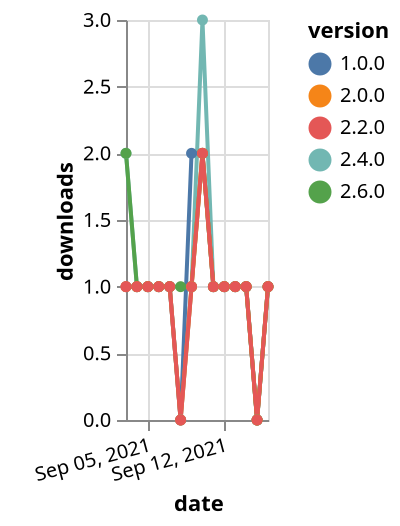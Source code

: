 {"$schema": "https://vega.github.io/schema/vega-lite/v5.json", "description": "A simple bar chart with embedded data.", "data": {"values": [{"date": "2021-09-03", "total": 198, "delta": 2, "version": "2.4.0"}, {"date": "2021-09-04", "total": 199, "delta": 1, "version": "2.4.0"}, {"date": "2021-09-05", "total": 200, "delta": 1, "version": "2.4.0"}, {"date": "2021-09-06", "total": 201, "delta": 1, "version": "2.4.0"}, {"date": "2021-09-07", "total": 202, "delta": 1, "version": "2.4.0"}, {"date": "2021-09-08", "total": 202, "delta": 0, "version": "2.4.0"}, {"date": "2021-09-09", "total": 203, "delta": 1, "version": "2.4.0"}, {"date": "2021-09-10", "total": 206, "delta": 3, "version": "2.4.0"}, {"date": "2021-09-11", "total": 207, "delta": 1, "version": "2.4.0"}, {"date": "2021-09-12", "total": 208, "delta": 1, "version": "2.4.0"}, {"date": "2021-09-13", "total": 209, "delta": 1, "version": "2.4.0"}, {"date": "2021-09-14", "total": 210, "delta": 1, "version": "2.4.0"}, {"date": "2021-09-15", "total": 210, "delta": 0, "version": "2.4.0"}, {"date": "2021-09-16", "total": 211, "delta": 1, "version": "2.4.0"}, {"date": "2021-09-03", "total": 196, "delta": 1, "version": "1.0.0"}, {"date": "2021-09-04", "total": 197, "delta": 1, "version": "1.0.0"}, {"date": "2021-09-05", "total": 198, "delta": 1, "version": "1.0.0"}, {"date": "2021-09-06", "total": 199, "delta": 1, "version": "1.0.0"}, {"date": "2021-09-07", "total": 200, "delta": 1, "version": "1.0.0"}, {"date": "2021-09-08", "total": 200, "delta": 0, "version": "1.0.0"}, {"date": "2021-09-09", "total": 202, "delta": 2, "version": "1.0.0"}, {"date": "2021-09-10", "total": 204, "delta": 2, "version": "1.0.0"}, {"date": "2021-09-11", "total": 205, "delta": 1, "version": "1.0.0"}, {"date": "2021-09-12", "total": 206, "delta": 1, "version": "1.0.0"}, {"date": "2021-09-13", "total": 207, "delta": 1, "version": "1.0.0"}, {"date": "2021-09-14", "total": 208, "delta": 1, "version": "1.0.0"}, {"date": "2021-09-15", "total": 208, "delta": 0, "version": "1.0.0"}, {"date": "2021-09-16", "total": 209, "delta": 1, "version": "1.0.0"}, {"date": "2021-09-03", "total": 129, "delta": 2, "version": "2.6.0"}, {"date": "2021-09-04", "total": 130, "delta": 1, "version": "2.6.0"}, {"date": "2021-09-05", "total": 131, "delta": 1, "version": "2.6.0"}, {"date": "2021-09-06", "total": 132, "delta": 1, "version": "2.6.0"}, {"date": "2021-09-07", "total": 133, "delta": 1, "version": "2.6.0"}, {"date": "2021-09-08", "total": 134, "delta": 1, "version": "2.6.0"}, {"date": "2021-09-09", "total": 135, "delta": 1, "version": "2.6.0"}, {"date": "2021-09-10", "total": 137, "delta": 2, "version": "2.6.0"}, {"date": "2021-09-11", "total": 138, "delta": 1, "version": "2.6.0"}, {"date": "2021-09-12", "total": 139, "delta": 1, "version": "2.6.0"}, {"date": "2021-09-13", "total": 140, "delta": 1, "version": "2.6.0"}, {"date": "2021-09-14", "total": 141, "delta": 1, "version": "2.6.0"}, {"date": "2021-09-15", "total": 141, "delta": 0, "version": "2.6.0"}, {"date": "2021-09-16", "total": 142, "delta": 1, "version": "2.6.0"}, {"date": "2021-09-03", "total": 196, "delta": 1, "version": "2.0.0"}, {"date": "2021-09-04", "total": 197, "delta": 1, "version": "2.0.0"}, {"date": "2021-09-05", "total": 198, "delta": 1, "version": "2.0.0"}, {"date": "2021-09-06", "total": 199, "delta": 1, "version": "2.0.0"}, {"date": "2021-09-07", "total": 200, "delta": 1, "version": "2.0.0"}, {"date": "2021-09-08", "total": 200, "delta": 0, "version": "2.0.0"}, {"date": "2021-09-09", "total": 201, "delta": 1, "version": "2.0.0"}, {"date": "2021-09-10", "total": 203, "delta": 2, "version": "2.0.0"}, {"date": "2021-09-11", "total": 204, "delta": 1, "version": "2.0.0"}, {"date": "2021-09-12", "total": 205, "delta": 1, "version": "2.0.0"}, {"date": "2021-09-13", "total": 206, "delta": 1, "version": "2.0.0"}, {"date": "2021-09-14", "total": 207, "delta": 1, "version": "2.0.0"}, {"date": "2021-09-15", "total": 207, "delta": 0, "version": "2.0.0"}, {"date": "2021-09-16", "total": 208, "delta": 1, "version": "2.0.0"}, {"date": "2021-09-03", "total": 169, "delta": 1, "version": "2.2.0"}, {"date": "2021-09-04", "total": 170, "delta": 1, "version": "2.2.0"}, {"date": "2021-09-05", "total": 171, "delta": 1, "version": "2.2.0"}, {"date": "2021-09-06", "total": 172, "delta": 1, "version": "2.2.0"}, {"date": "2021-09-07", "total": 173, "delta": 1, "version": "2.2.0"}, {"date": "2021-09-08", "total": 173, "delta": 0, "version": "2.2.0"}, {"date": "2021-09-09", "total": 174, "delta": 1, "version": "2.2.0"}, {"date": "2021-09-10", "total": 176, "delta": 2, "version": "2.2.0"}, {"date": "2021-09-11", "total": 177, "delta": 1, "version": "2.2.0"}, {"date": "2021-09-12", "total": 178, "delta": 1, "version": "2.2.0"}, {"date": "2021-09-13", "total": 179, "delta": 1, "version": "2.2.0"}, {"date": "2021-09-14", "total": 180, "delta": 1, "version": "2.2.0"}, {"date": "2021-09-15", "total": 180, "delta": 0, "version": "2.2.0"}, {"date": "2021-09-16", "total": 181, "delta": 1, "version": "2.2.0"}]}, "width": "container", "mark": {"type": "line", "point": {"filled": true}}, "encoding": {"x": {"field": "date", "type": "temporal", "timeUnit": "yearmonthdate", "title": "date", "axis": {"labelAngle": -15}}, "y": {"field": "delta", "type": "quantitative", "title": "downloads"}, "color": {"field": "version", "type": "nominal"}, "tooltip": {"field": "delta"}}}